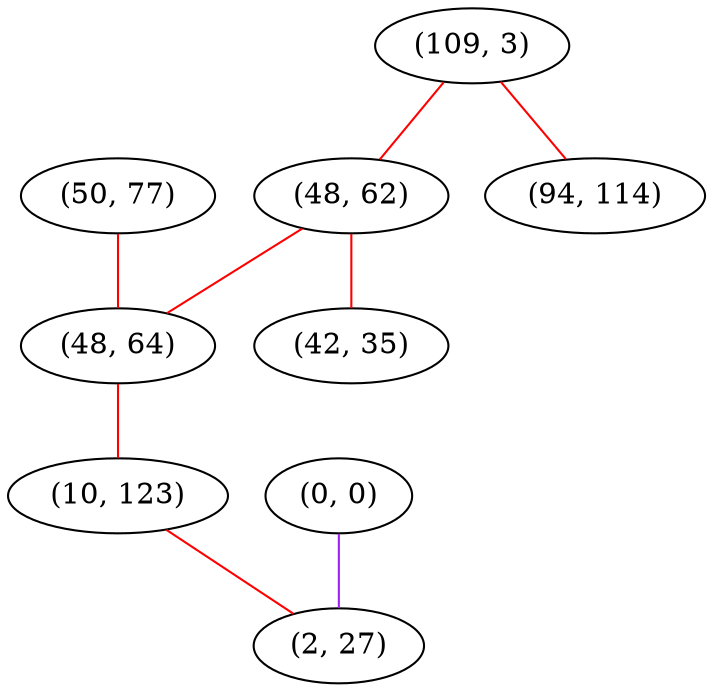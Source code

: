 graph "" {
"(50, 77)";
"(0, 0)";
"(109, 3)";
"(48, 62)";
"(42, 35)";
"(48, 64)";
"(10, 123)";
"(94, 114)";
"(2, 27)";
"(50, 77)" -- "(48, 64)"  [color=red, key=0, weight=1];
"(0, 0)" -- "(2, 27)"  [color=purple, key=0, weight=4];
"(109, 3)" -- "(48, 62)"  [color=red, key=0, weight=1];
"(109, 3)" -- "(94, 114)"  [color=red, key=0, weight=1];
"(48, 62)" -- "(48, 64)"  [color=red, key=0, weight=1];
"(48, 62)" -- "(42, 35)"  [color=red, key=0, weight=1];
"(48, 64)" -- "(10, 123)"  [color=red, key=0, weight=1];
"(10, 123)" -- "(2, 27)"  [color=red, key=0, weight=1];
}

